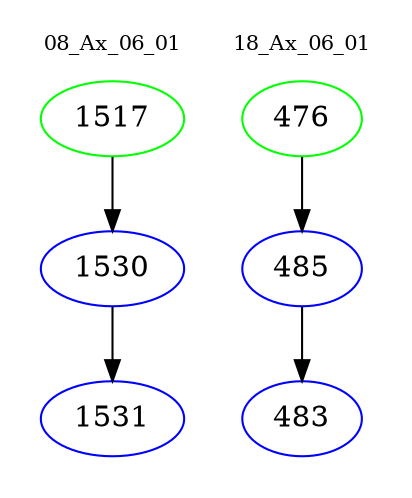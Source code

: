 digraph{
subgraph cluster_0 {
color = white
label = "08_Ax_06_01";
fontsize=10;
T0_1517 [label="1517", color="green"]
T0_1517 -> T0_1530 [color="black"]
T0_1530 [label="1530", color="blue"]
T0_1530 -> T0_1531 [color="black"]
T0_1531 [label="1531", color="blue"]
}
subgraph cluster_1 {
color = white
label = "18_Ax_06_01";
fontsize=10;
T1_476 [label="476", color="green"]
T1_476 -> T1_485 [color="black"]
T1_485 [label="485", color="blue"]
T1_485 -> T1_483 [color="black"]
T1_483 [label="483", color="blue"]
}
}
